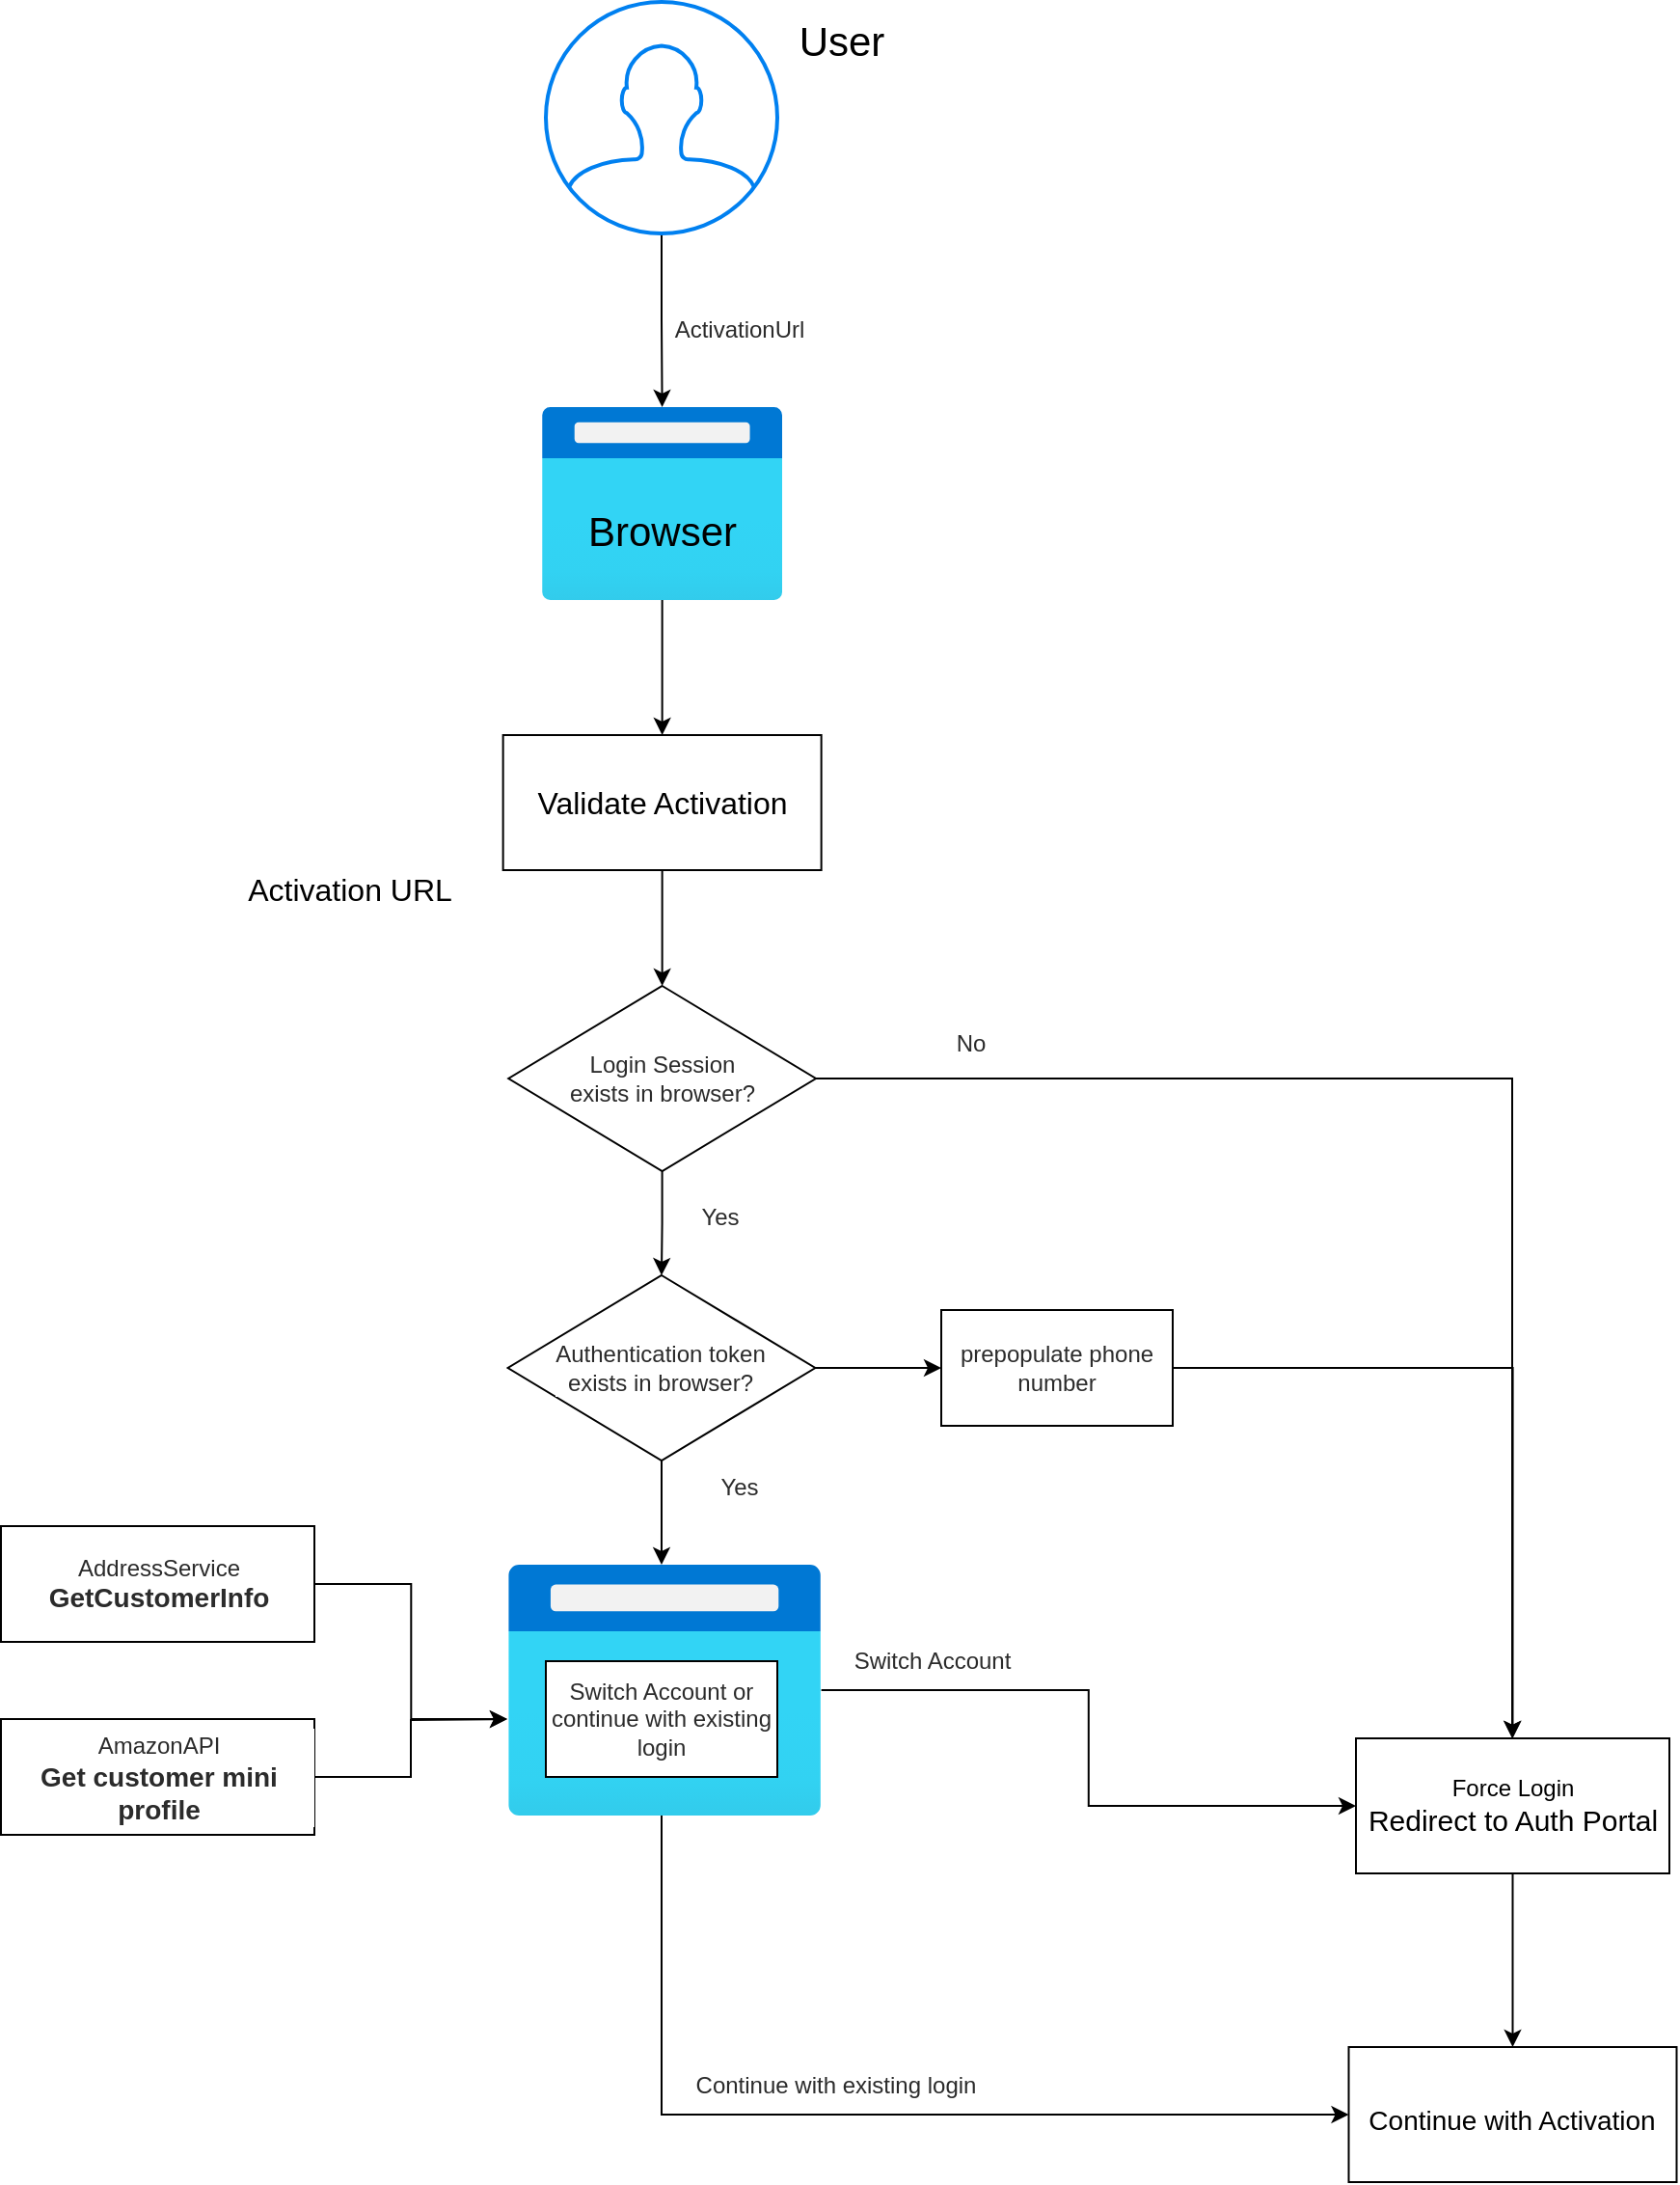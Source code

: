 <mxfile version="17.4.6" type="github"><diagram id="c5fRdFL-7ddk88CBZqmA" name="Page-1"><mxGraphModel dx="1298" dy="1802" grid="1" gridSize="10" guides="1" tooltips="1" connect="1" arrows="1" fold="1" page="1" pageScale="1" pageWidth="850" pageHeight="1100" math="0" shadow="0"><root><mxCell id="0"/><mxCell id="1" parent="0"/><mxCell id="jSMF9qoVpDexUhnaaWV6-1" style="edgeStyle=orthogonalEdgeStyle;rounded=0;orthogonalLoop=1;jettySize=auto;html=1;" edge="1" parent="1" source="jSMF9qoVpDexUhnaaWV6-2" target="jSMF9qoVpDexUhnaaWV6-4"><mxGeometry relative="1" as="geometry"/></mxCell><mxCell id="jSMF9qoVpDexUhnaaWV6-2" value="" style="html=1;verticalLabelPosition=bottom;align=center;labelBackgroundColor=#ffffff;verticalAlign=top;strokeWidth=2;strokeColor=#0080F0;shadow=0;dashed=0;shape=mxgraph.ios7.icons.user;" vertex="1" parent="1"><mxGeometry x="440" y="-420" width="120" height="120" as="geometry"/></mxCell><mxCell id="jSMF9qoVpDexUhnaaWV6-3" style="edgeStyle=orthogonalEdgeStyle;rounded=0;orthogonalLoop=1;jettySize=auto;html=1;entryX=0.5;entryY=0;entryDx=0;entryDy=0;fontColor=#2B2B2B;" edge="1" parent="1" source="jSMF9qoVpDexUhnaaWV6-4" target="jSMF9qoVpDexUhnaaWV6-6"><mxGeometry relative="1" as="geometry"/></mxCell><mxCell id="jSMF9qoVpDexUhnaaWV6-4" value="" style="aspect=fixed;html=1;points=[];align=center;image;fontSize=12;image=img/lib/azure2/general/Browser.svg;" vertex="1" parent="1"><mxGeometry x="437.82" y="-210" width="125" height="100" as="geometry"/></mxCell><mxCell id="jSMF9qoVpDexUhnaaWV6-5" style="edgeStyle=orthogonalEdgeStyle;rounded=0;orthogonalLoop=1;jettySize=auto;html=1;fontColor=#2B2B2B;" edge="1" parent="1" source="jSMF9qoVpDexUhnaaWV6-6" target="jSMF9qoVpDexUhnaaWV6-16"><mxGeometry relative="1" as="geometry"><mxPoint x="501.25" y="140" as="targetPoint"/></mxGeometry></mxCell><mxCell id="jSMF9qoVpDexUhnaaWV6-6" value="&lt;font style=&quot;font-size: 16px&quot;&gt;Validate Activation&lt;/font&gt;" style="rounded=0;whiteSpace=wrap;html=1;" vertex="1" parent="1"><mxGeometry x="417.82" y="-40" width="165" height="70" as="geometry"/></mxCell><mxCell id="jSMF9qoVpDexUhnaaWV6-7" style="edgeStyle=orthogonalEdgeStyle;rounded=0;orthogonalLoop=1;jettySize=auto;html=1;entryX=0.5;entryY=0;entryDx=0;entryDy=0;fontSize=12;fontColor=#2B2B2B;" edge="1" parent="1" source="jSMF9qoVpDexUhnaaWV6-8" target="jSMF9qoVpDexUhnaaWV6-11"><mxGeometry relative="1" as="geometry"/></mxCell><mxCell id="jSMF9qoVpDexUhnaaWV6-8" value="&lt;div&gt;&lt;font style=&quot;font-size: 12px&quot;&gt;Force Login&lt;/font&gt;&lt;/div&gt;&lt;div&gt;&lt;font style=&quot;font-size: 15px&quot;&gt; Redirect to Auth Portal &lt;/font&gt;&lt;/div&gt;" style="rounded=0;whiteSpace=wrap;html=1;" vertex="1" parent="1"><mxGeometry x="860" y="480" width="162.5" height="70" as="geometry"/></mxCell><mxCell id="jSMF9qoVpDexUhnaaWV6-9" value="&lt;div style=&quot;font-size: 21px&quot;&gt;&lt;font style=&quot;font-size: 21px&quot;&gt;User&lt;/font&gt;&lt;/div&gt;" style="text;html=1;align=center;verticalAlign=middle;resizable=0;points=[];autosize=1;strokeColor=none;fillColor=none;" vertex="1" parent="1"><mxGeometry x="562.82" y="-410" width="60" height="20" as="geometry"/></mxCell><mxCell id="jSMF9qoVpDexUhnaaWV6-10" value="Browser" style="text;html=1;align=center;verticalAlign=middle;resizable=0;points=[];autosize=1;strokeColor=none;fillColor=none;fontSize=21;" vertex="1" parent="1"><mxGeometry x="455" y="-161" width="90" height="30" as="geometry"/></mxCell><mxCell id="jSMF9qoVpDexUhnaaWV6-11" value="&lt;div&gt;&lt;font style=&quot;font-size: 14px&quot;&gt;Continue with Activation&lt;/font&gt;&lt;/div&gt;" style="rounded=0;whiteSpace=wrap;html=1;fontSize=21;" vertex="1" parent="1"><mxGeometry x="856.25" y="640" width="170" height="70" as="geometry"/></mxCell><mxCell id="jSMF9qoVpDexUhnaaWV6-12" value="Activation URL" style="text;html=1;align=center;verticalAlign=middle;resizable=0;points=[];autosize=1;strokeColor=none;fillColor=none;fontSize=16;" vertex="1" parent="1"><mxGeometry x="277.5" y="30" width="120" height="20" as="geometry"/></mxCell><mxCell id="jSMF9qoVpDexUhnaaWV6-13" value="ActivationUrl" style="text;html=1;align=center;verticalAlign=middle;resizable=0;points=[];autosize=1;strokeColor=none;fillColor=none;fontColor=#2B2B2B;" vertex="1" parent="1"><mxGeometry x="500" y="-260" width="80" height="20" as="geometry"/></mxCell><mxCell id="jSMF9qoVpDexUhnaaWV6-14" style="edgeStyle=orthogonalEdgeStyle;rounded=0;orthogonalLoop=1;jettySize=auto;html=1;entryX=0.5;entryY=0;entryDx=0;entryDy=0;fontColor=#2B2B2B;" edge="1" parent="1" source="jSMF9qoVpDexUhnaaWV6-16" target="jSMF9qoVpDexUhnaaWV6-20"><mxGeometry relative="1" as="geometry"/></mxCell><mxCell id="jSMF9qoVpDexUhnaaWV6-15" style="edgeStyle=orthogonalEdgeStyle;rounded=0;orthogonalLoop=1;jettySize=auto;html=1;fontSize=12;fontColor=#2B2B2B;" edge="1" parent="1" source="jSMF9qoVpDexUhnaaWV6-16" target="jSMF9qoVpDexUhnaaWV6-8"><mxGeometry relative="1" as="geometry"><Array as="points"><mxPoint x="941" y="138"/></Array></mxGeometry></mxCell><mxCell id="jSMF9qoVpDexUhnaaWV6-16" value="&lt;div&gt;Login Session &lt;br&gt;&lt;/div&gt;&lt;div&gt;exists in browser?&lt;/div&gt;" style="rhombus;whiteSpace=wrap;html=1;labelBackgroundColor=#FFFFFF;fontColor=#2B2B2B;" vertex="1" parent="1"><mxGeometry x="420.64" y="90" width="159.37" height="96" as="geometry"/></mxCell><mxCell id="jSMF9qoVpDexUhnaaWV6-17" style="edgeStyle=orthogonalEdgeStyle;rounded=0;orthogonalLoop=1;jettySize=auto;html=1;fontColor=#2B2B2B;" edge="1" parent="1" source="jSMF9qoVpDexUhnaaWV6-20"><mxGeometry relative="1" as="geometry"><mxPoint x="499.995" y="390" as="targetPoint"/></mxGeometry></mxCell><mxCell id="jSMF9qoVpDexUhnaaWV6-18" style="edgeStyle=orthogonalEdgeStyle;rounded=0;orthogonalLoop=1;jettySize=auto;html=1;entryX=0.5;entryY=0;entryDx=0;entryDy=0;fontSize=12;fontColor=#2B2B2B;startArrow=none;" edge="1" parent="1" source="jSMF9qoVpDexUhnaaWV6-33" target="jSMF9qoVpDexUhnaaWV6-8"><mxGeometry relative="1" as="geometry"/></mxCell><mxCell id="jSMF9qoVpDexUhnaaWV6-19" style="edgeStyle=orthogonalEdgeStyle;rounded=0;orthogonalLoop=1;jettySize=auto;html=1;entryX=0;entryY=0.5;entryDx=0;entryDy=0;fontSize=12;fontColor=#2B2B2B;" edge="1" parent="1" source="jSMF9qoVpDexUhnaaWV6-20" target="jSMF9qoVpDexUhnaaWV6-33"><mxGeometry relative="1" as="geometry"/></mxCell><mxCell id="jSMF9qoVpDexUhnaaWV6-20" value="&lt;div&gt;Authentication token &lt;br&gt;&lt;/div&gt;&lt;div&gt;exists in browser?&lt;/div&gt;" style="rhombus;whiteSpace=wrap;html=1;labelBackgroundColor=#FFFFFF;fontColor=#2B2B2B;" vertex="1" parent="1"><mxGeometry x="420.31" y="240" width="159.37" height="96" as="geometry"/></mxCell><mxCell id="jSMF9qoVpDexUhnaaWV6-21" style="edgeStyle=orthogonalEdgeStyle;rounded=0;orthogonalLoop=1;jettySize=auto;html=1;entryX=0;entryY=0.5;entryDx=0;entryDy=0;fontSize=12;fontColor=#2B2B2B;" edge="1" parent="1" source="jSMF9qoVpDexUhnaaWV6-23" target="jSMF9qoVpDexUhnaaWV6-8"><mxGeometry relative="1" as="geometry"/></mxCell><mxCell id="jSMF9qoVpDexUhnaaWV6-22" style="edgeStyle=orthogonalEdgeStyle;rounded=0;orthogonalLoop=1;jettySize=auto;html=1;entryX=0;entryY=0.5;entryDx=0;entryDy=0;fontSize=12;fontColor=#2B2B2B;" edge="1" parent="1" source="jSMF9qoVpDexUhnaaWV6-23" target="jSMF9qoVpDexUhnaaWV6-11"><mxGeometry relative="1" as="geometry"><Array as="points"><mxPoint x="500" y="675"/></Array></mxGeometry></mxCell><mxCell id="jSMF9qoVpDexUhnaaWV6-23" value="" style="aspect=fixed;html=1;points=[];align=center;image;fontSize=12;image=img/lib/azure2/general/Browser.svg;" vertex="1" parent="1"><mxGeometry x="420.31" y="390" width="162.5" height="130" as="geometry"/></mxCell><mxCell id="jSMF9qoVpDexUhnaaWV6-24" value="Switch Account or continue with existing login" style="rounded=0;whiteSpace=wrap;html=1;labelBackgroundColor=#FFFFFF;fontColor=#2B2B2B;" vertex="1" parent="1"><mxGeometry x="440" y="440" width="120" height="60" as="geometry"/></mxCell><mxCell id="jSMF9qoVpDexUhnaaWV6-25" style="edgeStyle=orthogonalEdgeStyle;rounded=0;orthogonalLoop=1;jettySize=auto;html=1;entryX=-0.002;entryY=0.615;entryDx=0;entryDy=0;entryPerimeter=0;fontSize=12;fontColor=#2B2B2B;" edge="1" parent="1" source="jSMF9qoVpDexUhnaaWV6-26" target="jSMF9qoVpDexUhnaaWV6-23"><mxGeometry relative="1" as="geometry"/></mxCell><mxCell id="jSMF9qoVpDexUhnaaWV6-26" value="&lt;div&gt;AddressService&lt;/div&gt;&lt;div style=&quot;font-size: 14px&quot;&gt;&lt;b&gt;GetCustomerInfo&lt;/b&gt;&lt;br&gt;&lt;/div&gt;" style="rounded=0;whiteSpace=wrap;html=1;labelBackgroundColor=#FFFFFF;fontColor=#2B2B2B;" vertex="1" parent="1"><mxGeometry x="157.5" y="370" width="162.5" height="60" as="geometry"/></mxCell><mxCell id="jSMF9qoVpDexUhnaaWV6-27" style="edgeStyle=orthogonalEdgeStyle;rounded=0;orthogonalLoop=1;jettySize=auto;html=1;fontSize=12;fontColor=#2B2B2B;" edge="1" parent="1" source="jSMF9qoVpDexUhnaaWV6-28"><mxGeometry relative="1" as="geometry"><mxPoint x="420" y="470" as="targetPoint"/></mxGeometry></mxCell><mxCell id="jSMF9qoVpDexUhnaaWV6-28" value="&lt;div&gt;&lt;font style=&quot;font-size: 12px&quot;&gt;AmazonAPI&lt;/font&gt;&lt;/div&gt;&lt;div&gt;&lt;b&gt;Get customer mini profile&lt;/b&gt;&lt;br&gt;&lt;/div&gt;" style="rounded=0;whiteSpace=wrap;html=1;labelBackgroundColor=#FFFFFF;fontSize=14;fontColor=#2B2B2B;" vertex="1" parent="1"><mxGeometry x="157.5" y="470" width="162.5" height="60" as="geometry"/></mxCell><mxCell id="jSMF9qoVpDexUhnaaWV6-29" value="Switch Account" style="text;html=1;align=center;verticalAlign=middle;resizable=0;points=[];autosize=1;strokeColor=none;fillColor=none;fontSize=12;fontColor=#2B2B2B;" vertex="1" parent="1"><mxGeometry x="590" y="430" width="100" height="20" as="geometry"/></mxCell><mxCell id="jSMF9qoVpDexUhnaaWV6-30" value="Yes" style="text;html=1;align=center;verticalAlign=middle;resizable=0;points=[];autosize=1;strokeColor=none;fillColor=none;fontSize=12;fontColor=#2B2B2B;" vertex="1" parent="1"><mxGeometry x="520" y="340" width="40" height="20" as="geometry"/></mxCell><mxCell id="jSMF9qoVpDexUhnaaWV6-31" value="Yes" style="text;html=1;align=center;verticalAlign=middle;resizable=0;points=[];autosize=1;strokeColor=none;fillColor=none;fontSize=12;fontColor=#2B2B2B;" vertex="1" parent="1"><mxGeometry x="510" y="200" width="40" height="20" as="geometry"/></mxCell><mxCell id="jSMF9qoVpDexUhnaaWV6-32" value="No" style="text;html=1;align=center;verticalAlign=middle;resizable=0;points=[];autosize=1;strokeColor=none;fillColor=none;fontSize=12;fontColor=#2B2B2B;" vertex="1" parent="1"><mxGeometry x="645" y="110" width="30" height="20" as="geometry"/></mxCell><mxCell id="jSMF9qoVpDexUhnaaWV6-33" value="prepopulate phone number" style="rounded=0;whiteSpace=wrap;html=1;labelBackgroundColor=#FFFFFF;fontSize=12;fontColor=#2B2B2B;" vertex="1" parent="1"><mxGeometry x="645" y="258" width="120" height="60" as="geometry"/></mxCell><mxCell id="jSMF9qoVpDexUhnaaWV6-34" value="Continue with existing login" style="text;html=1;align=center;verticalAlign=middle;resizable=0;points=[];autosize=1;strokeColor=none;fillColor=none;fontSize=12;fontColor=#2B2B2B;" vertex="1" parent="1"><mxGeometry x="510" y="650" width="160" height="20" as="geometry"/></mxCell></root></mxGraphModel></diagram></mxfile>